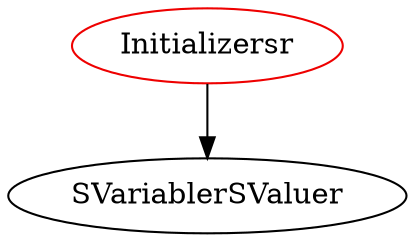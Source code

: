 digraph initializersr{
Initializersr -> SVariablerSValuer;
Initializersr	[shape=oval, color=red2, label="Initializersr"];
}
